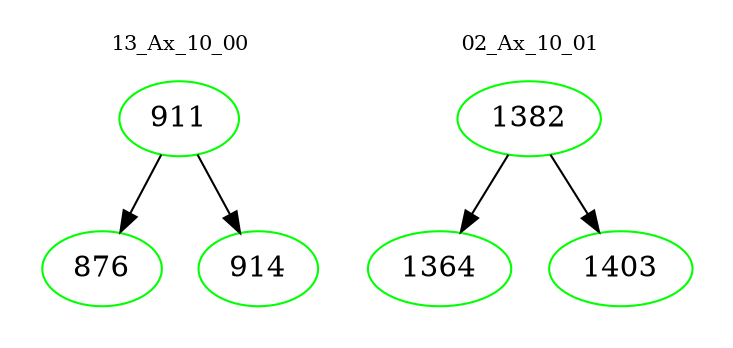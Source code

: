 digraph{
subgraph cluster_0 {
color = white
label = "13_Ax_10_00";
fontsize=10;
T0_911 [label="911", color="green"]
T0_911 -> T0_876 [color="black"]
T0_876 [label="876", color="green"]
T0_911 -> T0_914 [color="black"]
T0_914 [label="914", color="green"]
}
subgraph cluster_1 {
color = white
label = "02_Ax_10_01";
fontsize=10;
T1_1382 [label="1382", color="green"]
T1_1382 -> T1_1364 [color="black"]
T1_1364 [label="1364", color="green"]
T1_1382 -> T1_1403 [color="black"]
T1_1403 [label="1403", color="green"]
}
}
